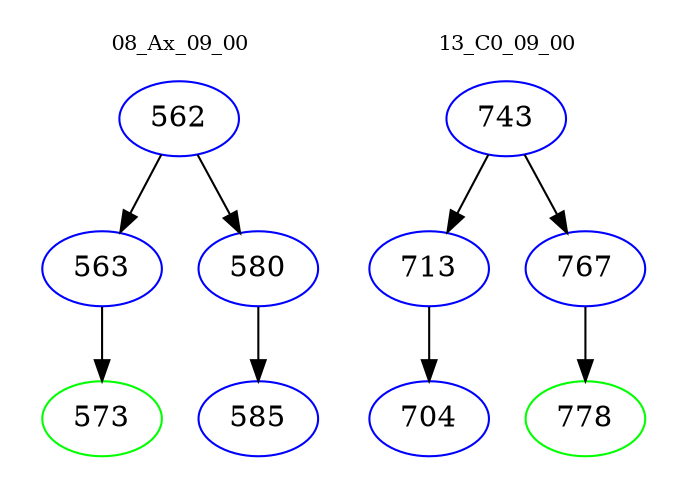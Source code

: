 digraph{
subgraph cluster_0 {
color = white
label = "08_Ax_09_00";
fontsize=10;
T0_562 [label="562", color="blue"]
T0_562 -> T0_563 [color="black"]
T0_563 [label="563", color="blue"]
T0_563 -> T0_573 [color="black"]
T0_573 [label="573", color="green"]
T0_562 -> T0_580 [color="black"]
T0_580 [label="580", color="blue"]
T0_580 -> T0_585 [color="black"]
T0_585 [label="585", color="blue"]
}
subgraph cluster_1 {
color = white
label = "13_C0_09_00";
fontsize=10;
T1_743 [label="743", color="blue"]
T1_743 -> T1_713 [color="black"]
T1_713 [label="713", color="blue"]
T1_713 -> T1_704 [color="black"]
T1_704 [label="704", color="blue"]
T1_743 -> T1_767 [color="black"]
T1_767 [label="767", color="blue"]
T1_767 -> T1_778 [color="black"]
T1_778 [label="778", color="green"]
}
}
